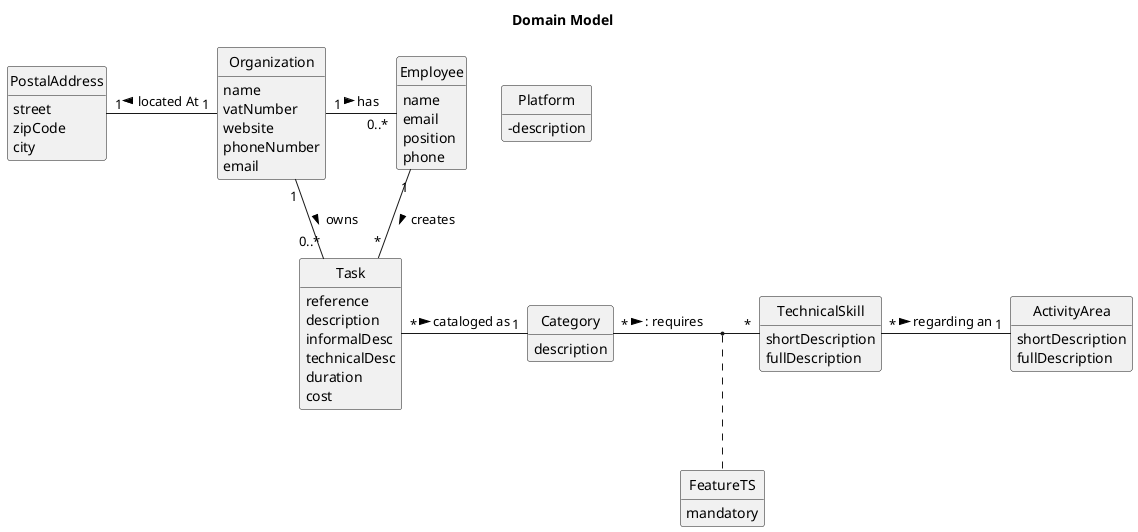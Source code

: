 @startuml
skinparam monochrome true
skinparam packageStyle rectangle
skinparam shadowing false
'skinparam linetype ortho
'left to right direction
skinparam classAttributeIconSize 0
hide circle
hide methods

title Domain Model

class Platform {
  -description
}

class Organization {
    name
    vatNumber
    website
    phoneNumber
    email
}

class Task {
    reference
    description
    informalDesc
    technicalDesc
    duration
    cost
}

class Category {
    description
}

class Employee {
    name
    email
    position
    phone
}

class TechnicalSkill{
    shortDescription
    fullDescription
}

class ActivityArea{
    shortDescription
    fullDescription
}

class FeatureTS{
    mandatory
}

'class User {
'    name
'    email
'    password
'}
class PostalAddress{
    street
    zipCode
    city
}
'Platform "1" -- "*" Organization : has registered >
'Platform "1" -- "*" Category : defines >
Organization "1" - "0..*" Employee : has >
Organization "1" - "0..*" Task: owns >
'Task "*" -- "1" Employee: created by >
Employee "1" -- "*" Task : creates >
'Employee "0..1" -- "1" User: acts as >
Task "*" - "1" Category: cataloged as >
TechnicalSkill "*" - "1" ActivityArea: regarding an >

Category "*" - "*" TechnicalSkill :  : requires >
(Category, TechnicalSkill) . FeatureTS

Organization "1" -left "1" PostalAddress : located At >

@enduml